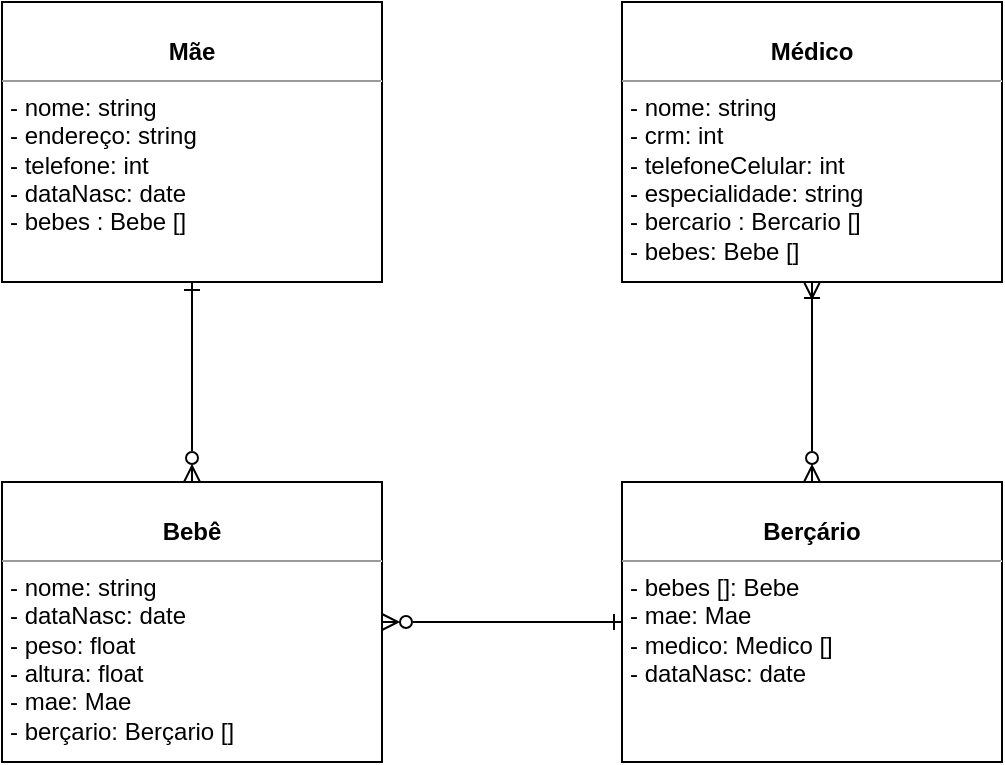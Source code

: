 <mxfile version="21.7.1" type="github">
  <diagram name="Page-1" id="c4acf3e9-155e-7222-9cf6-157b1a14988f">
    <mxGraphModel dx="712" dy="772" grid="1" gridSize="10" guides="1" tooltips="1" connect="1" arrows="1" fold="1" page="1" pageScale="1" pageWidth="850" pageHeight="1100" background="none" math="0" shadow="0">
      <root>
        <mxCell id="0" />
        <mxCell id="1" parent="0" />
        <mxCell id="_4xpYMSseJb_QyTllQsr-3" value="" style="edgeStyle=orthogonalEdgeStyle;rounded=0;orthogonalLoop=1;jettySize=auto;html=1;endArrow=ERzeroToMany;endFill=0;startArrow=ERoneToMany;startFill=0;" edge="1" parent="1" source="5d2195bd80daf111-12" target="5d2195bd80daf111-20">
          <mxGeometry relative="1" as="geometry" />
        </mxCell>
        <mxCell id="5d2195bd80daf111-12" value="&lt;p style=&quot;margin:0px;margin-top:4px;text-align:center;&quot;&gt;&lt;br&gt;&lt;b&gt;Médico&lt;/b&gt;&lt;/p&gt;&lt;hr size=&quot;1&quot;&gt;&lt;p style=&quot;margin:0px;margin-left:4px;&quot;&gt;- nome: string&lt;br&gt;- crm: int&lt;/p&gt;&lt;p style=&quot;margin:0px;margin-left:4px;&quot;&gt;- telefoneCelular: int&lt;/p&gt;&lt;p style=&quot;margin:0px;margin-left:4px;&quot;&gt;- especialidade: string&lt;/p&gt;&lt;p style=&quot;margin:0px;margin-left:4px;&quot;&gt;- bercario : Bercario []&lt;/p&gt;&lt;p style=&quot;margin:0px;margin-left:4px;&quot;&gt;- bebes: Bebe []&lt;/p&gt;&lt;p style=&quot;margin:0px;margin-left:4px;&quot;&gt;&lt;br&gt;&lt;/p&gt;" style="verticalAlign=top;align=left;overflow=fill;fontSize=12;fontFamily=Helvetica;html=1;rounded=0;shadow=0;comic=0;labelBackgroundColor=none;strokeWidth=1" parent="1" vertex="1">
          <mxGeometry x="360" y="60" width="190" height="140" as="geometry" />
        </mxCell>
        <mxCell id="_4xpYMSseJb_QyTllQsr-2" value="" style="edgeStyle=orthogonalEdgeStyle;rounded=0;orthogonalLoop=1;jettySize=auto;html=1;endArrow=ERzeroToMany;endFill=0;startArrow=ERone;startFill=0;" edge="1" parent="1" source="5d2195bd80daf111-18" target="5d2195bd80daf111-19">
          <mxGeometry relative="1" as="geometry" />
        </mxCell>
        <mxCell id="5d2195bd80daf111-18" value="&lt;p style=&quot;margin:0px;margin-top:4px;text-align:center;&quot;&gt;&lt;br&gt;&lt;b&gt;Mãe&lt;/b&gt;&lt;/p&gt;&lt;hr size=&quot;1&quot;&gt;&lt;p style=&quot;margin:0px;margin-left:4px;&quot;&gt;- nome: string&lt;br&gt;- endereço: string&lt;/p&gt;&lt;p style=&quot;margin:0px;margin-left:4px;&quot;&gt;- telefone: int&lt;/p&gt;&lt;p style=&quot;margin:0px;margin-left:4px;&quot;&gt;- dataNasc: date&lt;/p&gt;&lt;p style=&quot;margin:0px;margin-left:4px;&quot;&gt;- bebes : Bebe []&lt;/p&gt;" style="verticalAlign=top;align=left;overflow=fill;fontSize=12;fontFamily=Helvetica;html=1;rounded=0;shadow=0;comic=0;labelBackgroundColor=none;strokeWidth=1" parent="1" vertex="1">
          <mxGeometry x="50" y="60" width="190" height="140" as="geometry" />
        </mxCell>
        <mxCell id="_4xpYMSseJb_QyTllQsr-4" style="edgeStyle=orthogonalEdgeStyle;rounded=0;orthogonalLoop=1;jettySize=auto;html=1;endArrow=ERone;endFill=0;startArrow=ERzeroToMany;startFill=0;" edge="1" parent="1" source="5d2195bd80daf111-19" target="5d2195bd80daf111-20">
          <mxGeometry relative="1" as="geometry" />
        </mxCell>
        <mxCell id="5d2195bd80daf111-19" value="&lt;p style=&quot;margin:0px;margin-top:4px;text-align:center;&quot;&gt;&lt;br&gt;&lt;b&gt;Bebê&lt;/b&gt;&lt;/p&gt;&lt;hr size=&quot;1&quot;&gt;&lt;p style=&quot;margin:0px;margin-left:4px;&quot;&gt;- nome: string&lt;br&gt;- dataNasc: date&lt;/p&gt;&lt;p style=&quot;margin:0px;margin-left:4px;&quot;&gt;- peso: float&lt;/p&gt;&lt;p style=&quot;margin:0px;margin-left:4px;&quot;&gt;- altura: float&lt;/p&gt;&lt;p style=&quot;margin:0px;margin-left:4px;&quot;&gt;- mae: Mae&lt;/p&gt;&lt;p style=&quot;margin:0px;margin-left:4px;&quot;&gt;- berçario: Berçario []&lt;/p&gt;" style="verticalAlign=top;align=left;overflow=fill;fontSize=12;fontFamily=Helvetica;html=1;rounded=0;shadow=0;comic=0;labelBackgroundColor=none;strokeWidth=1" parent="1" vertex="1">
          <mxGeometry x="50" y="300" width="190" height="140" as="geometry" />
        </mxCell>
        <mxCell id="5d2195bd80daf111-20" value="&lt;p style=&quot;margin:0px;margin-top:4px;text-align:center;&quot;&gt;&lt;br&gt;&lt;b&gt;Berçário&lt;/b&gt;&lt;br&gt;&lt;/p&gt;&lt;hr size=&quot;1&quot;&gt;&lt;p style=&quot;margin:0px;margin-left:4px;&quot;&gt;- bebes []: Bebe&lt;br&gt;- mae: Mae&lt;/p&gt;&lt;p style=&quot;margin:0px;margin-left:4px;&quot;&gt;- medico: Medico []&lt;/p&gt;&lt;p style=&quot;margin:0px;margin-left:4px;&quot;&gt;- dataNasc: date&lt;/p&gt;&lt;p style=&quot;margin:0px;margin-left:4px;&quot;&gt;&lt;br&gt;&lt;/p&gt;&lt;p style=&quot;margin:0px;margin-left:4px;&quot;&gt;&lt;br&gt;&lt;/p&gt;&lt;p style=&quot;margin:0px;margin-left:4px;&quot;&gt;&lt;br&gt;&lt;/p&gt;" style="verticalAlign=top;align=left;overflow=fill;fontSize=12;fontFamily=Helvetica;html=1;rounded=0;shadow=0;comic=0;labelBackgroundColor=none;strokeWidth=1" parent="1" vertex="1">
          <mxGeometry x="360" y="300" width="190" height="140" as="geometry" />
        </mxCell>
      </root>
    </mxGraphModel>
  </diagram>
</mxfile>
